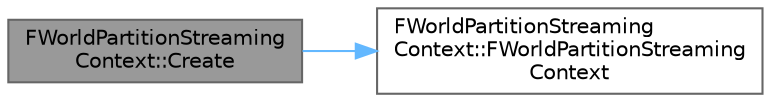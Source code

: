 digraph "FWorldPartitionStreamingContext::Create"
{
 // INTERACTIVE_SVG=YES
 // LATEX_PDF_SIZE
  bgcolor="transparent";
  edge [fontname=Helvetica,fontsize=10,labelfontname=Helvetica,labelfontsize=10];
  node [fontname=Helvetica,fontsize=10,shape=box,height=0.2,width=0.4];
  rankdir="LR";
  Node1 [id="Node000001",label="FWorldPartitionStreaming\lContext::Create",height=0.2,width=0.4,color="gray40", fillcolor="grey60", style="filled", fontcolor="black",tooltip=" "];
  Node1 -> Node2 [id="edge1_Node000001_Node000002",color="steelblue1",style="solid",tooltip=" "];
  Node2 [id="Node000002",label="FWorldPartitionStreaming\lContext::FWorldPartitionStreaming\lContext",height=0.2,width=0.4,color="grey40", fillcolor="white", style="filled",URL="$d8/d43/structFWorldPartitionStreamingContext.html#aee263b46fc3e7af15dcb9dcf61d25bd1",tooltip=" "];
}
